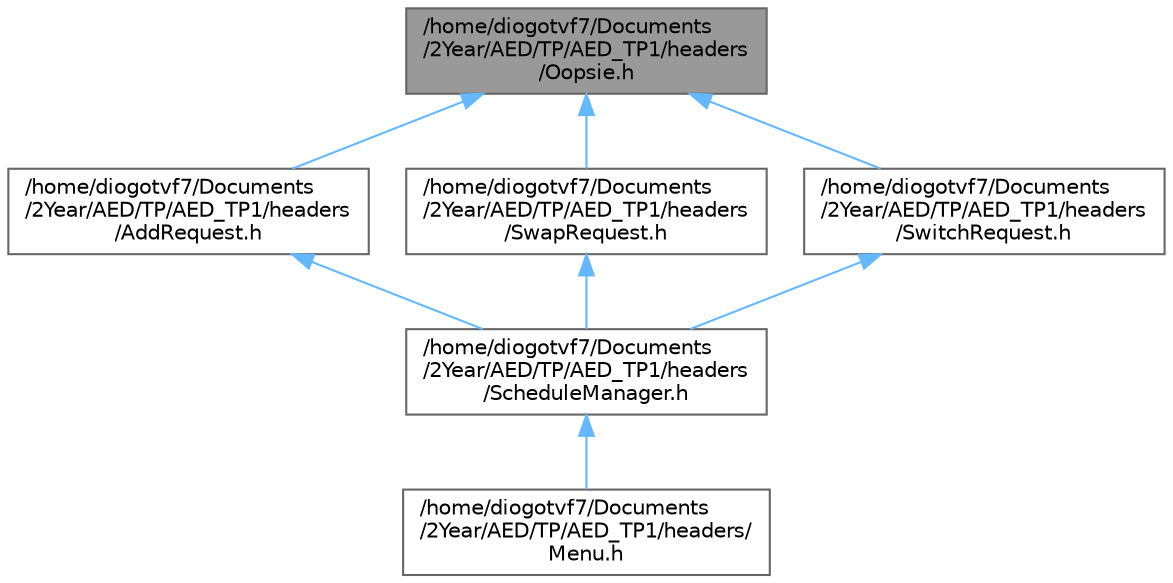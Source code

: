 digraph "/home/diogotvf7/Documents/2Year/AED/TP/AED_TP1/headers/Oopsie.h"
{
 // LATEX_PDF_SIZE
  bgcolor="transparent";
  edge [fontname=Helvetica,fontsize=10,labelfontname=Helvetica,labelfontsize=10];
  node [fontname=Helvetica,fontsize=10,shape=box,height=0.2,width=0.4];
  Node1 [label="/home/diogotvf7/Documents\l/2Year/AED/TP/AED_TP1/headers\l/Oopsie.h",height=0.2,width=0.4,color="gray40", fillcolor="grey60", style="filled", fontcolor="black",tooltip=" "];
  Node1 -> Node2 [dir="back",color="steelblue1",style="solid"];
  Node2 [label="/home/diogotvf7/Documents\l/2Year/AED/TP/AED_TP1/headers\l/AddRequest.h",height=0.2,width=0.4,color="grey40", fillcolor="white", style="filled",URL="$_add_request_8h.html",tooltip=" "];
  Node2 -> Node3 [dir="back",color="steelblue1",style="solid"];
  Node3 [label="/home/diogotvf7/Documents\l/2Year/AED/TP/AED_TP1/headers\l/ScheduleManager.h",height=0.2,width=0.4,color="grey40", fillcolor="white", style="filled",URL="$_schedule_manager_8h.html",tooltip=" "];
  Node3 -> Node4 [dir="back",color="steelblue1",style="solid"];
  Node4 [label="/home/diogotvf7/Documents\l/2Year/AED/TP/AED_TP1/headers/\lMenu.h",height=0.2,width=0.4,color="grey40", fillcolor="white", style="filled",URL="$_menu_8h.html",tooltip=" "];
  Node1 -> Node5 [dir="back",color="steelblue1",style="solid"];
  Node5 [label="/home/diogotvf7/Documents\l/2Year/AED/TP/AED_TP1/headers\l/SwapRequest.h",height=0.2,width=0.4,color="grey40", fillcolor="white", style="filled",URL="$_swap_request_8h.html",tooltip=" "];
  Node5 -> Node3 [dir="back",color="steelblue1",style="solid"];
  Node1 -> Node6 [dir="back",color="steelblue1",style="solid"];
  Node6 [label="/home/diogotvf7/Documents\l/2Year/AED/TP/AED_TP1/headers\l/SwitchRequest.h",height=0.2,width=0.4,color="grey40", fillcolor="white", style="filled",URL="$_switch_request_8h.html",tooltip=" "];
  Node6 -> Node3 [dir="back",color="steelblue1",style="solid"];
}
